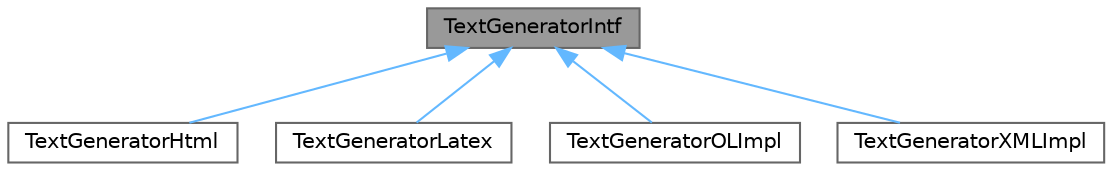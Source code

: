 digraph "TextGeneratorIntf"
{
 // INTERACTIVE_SVG=YES
 // LATEX_PDF_SIZE
  bgcolor="transparent";
  edge [fontname=Helvetica,fontsize=10,labelfontname=Helvetica,labelfontsize=10];
  node [fontname=Helvetica,fontsize=10,shape=box,height=0.2,width=0.4];
  Node1 [id="Node000001",label="TextGeneratorIntf",height=0.2,width=0.4,color="gray40", fillcolor="grey60", style="filled", fontcolor="black",tooltip="Abstract interface for a hyperlinked text fragment."];
  Node1 -> Node2 [id="edge1_Node000001_Node000002",dir="back",color="steelblue1",style="solid",tooltip=" "];
  Node2 [id="Node000002",label="TextGeneratorHtml",height=0.2,width=0.4,color="gray40", fillcolor="white", style="filled",URL="$d7/d8a/class_text_generator_html.html",tooltip=" "];
  Node1 -> Node3 [id="edge2_Node000001_Node000003",dir="back",color="steelblue1",style="solid",tooltip=" "];
  Node3 [id="Node000003",label="TextGeneratorLatex",height=0.2,width=0.4,color="gray40", fillcolor="white", style="filled",URL="$d7/d67/class_text_generator_latex.html",tooltip=" "];
  Node1 -> Node4 [id="edge3_Node000001_Node000004",dir="back",color="steelblue1",style="solid",tooltip=" "];
  Node4 [id="Node000004",label="TextGeneratorOLImpl",height=0.2,width=0.4,color="gray40", fillcolor="white", style="filled",URL="$db/d2b/class_text_generator_o_l_impl.html",tooltip="Implements TextGeneratorIntf for an OutputDocInterface stream."];
  Node1 -> Node5 [id="edge4_Node000001_Node000005",dir="back",color="steelblue1",style="solid",tooltip=" "];
  Node5 [id="Node000005",label="TextGeneratorXMLImpl",height=0.2,width=0.4,color="gray40", fillcolor="white", style="filled",URL="$db/d9f/class_text_generator_x_m_l_impl.html",tooltip="Implements TextGeneratorIntf for an XML stream."];
}
